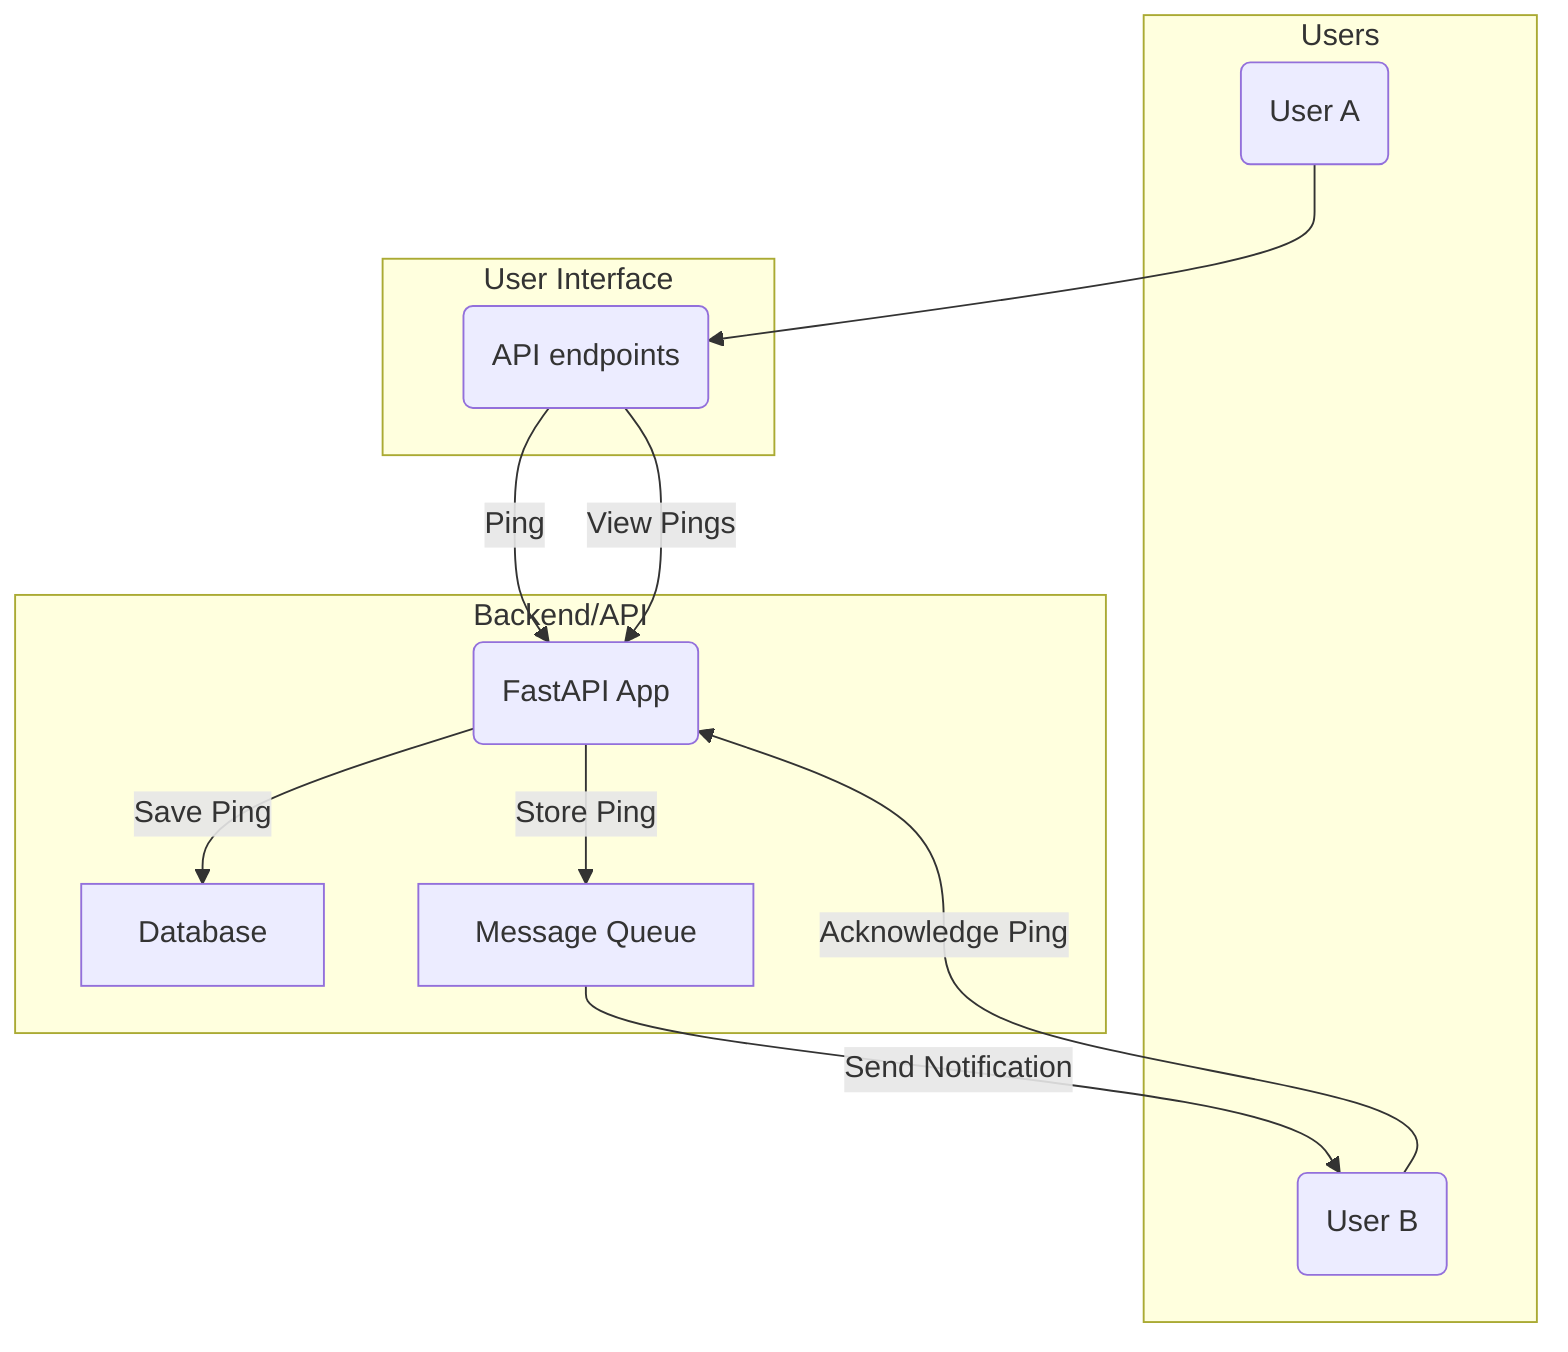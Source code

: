 graph

subgraph Users
    A(User A)
    B(User B)
end

subgraph Backend/API
    E(FastAPI App)
    F[Database]
    G[Message Queue]
end

subgraph User Interface
    I(API endpoints)
end

A --> I
B -- Acknowledge Ping --> E

E -- Save Ping --> F
E -- Store Ping --> G
G -- Send Notification --> B

I -- Ping --> E
I -- View Pings --> E